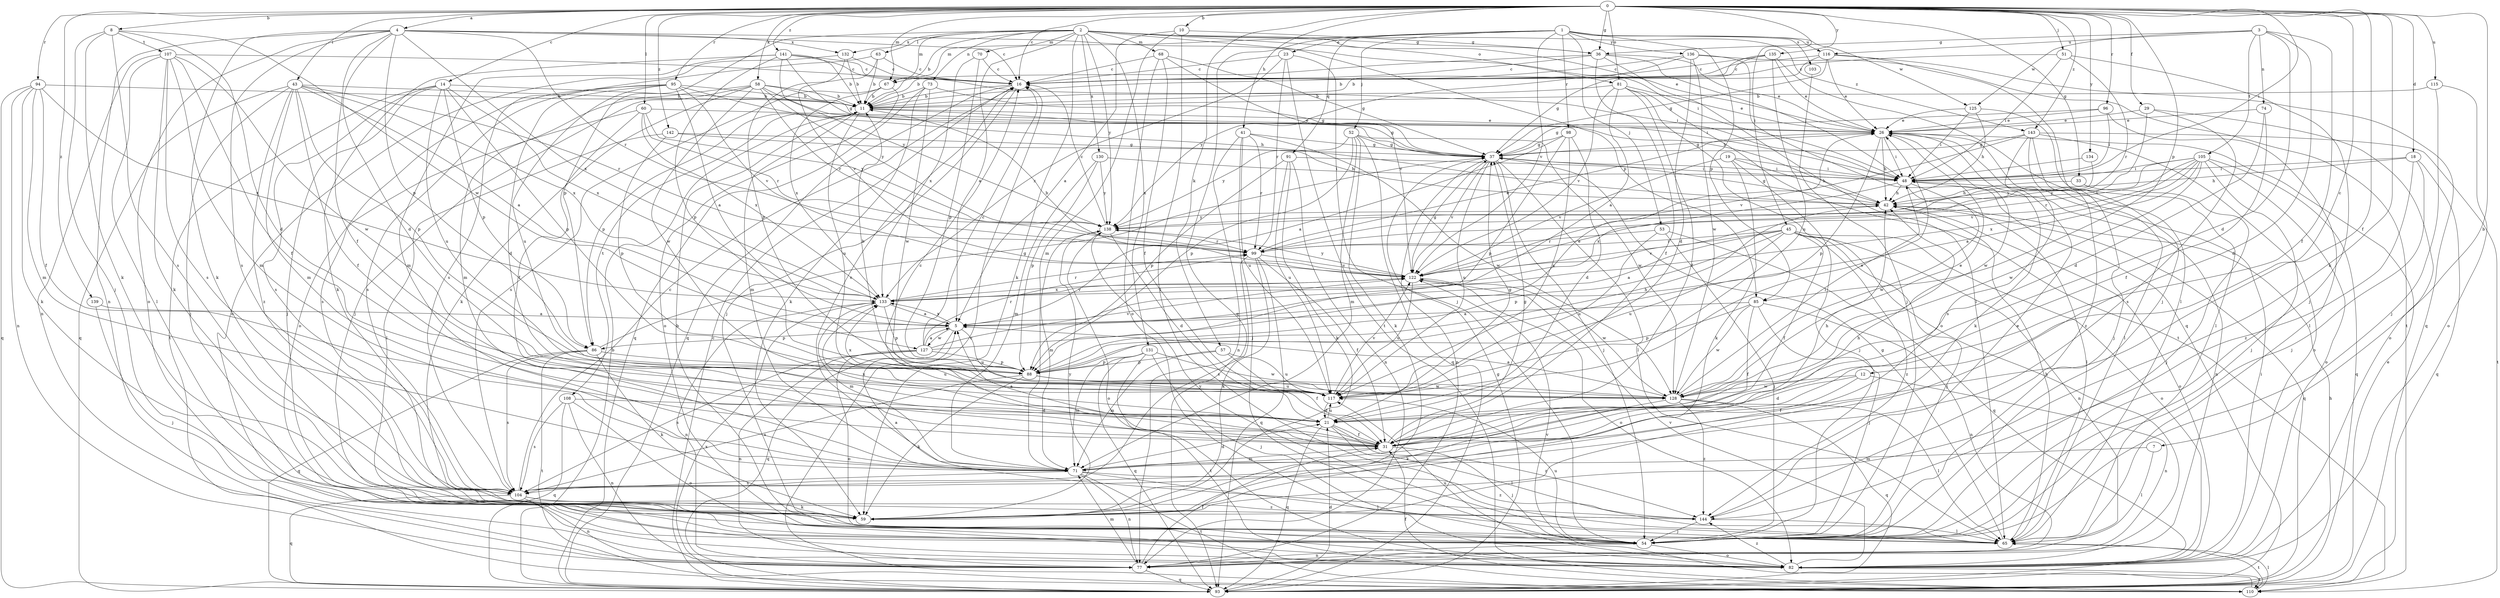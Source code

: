 strict digraph  {
0;
1;
2;
3;
4;
5;
7;
8;
10;
11;
12;
14;
16;
18;
19;
21;
23;
26;
29;
31;
33;
36;
37;
41;
42;
43;
45;
48;
51;
52;
53;
54;
57;
58;
59;
60;
63;
65;
67;
68;
70;
71;
73;
74;
77;
81;
82;
85;
86;
88;
91;
93;
94;
95;
96;
98;
99;
103;
104;
105;
107;
108;
110;
115;
116;
117;
122;
125;
127;
128;
130;
131;
132;
133;
134;
135;
136;
138;
139;
141;
142;
143;
144;
0 -> 4  [label=a];
0 -> 7  [label=b];
0 -> 8  [label=b];
0 -> 10  [label=b];
0 -> 12  [label=c];
0 -> 14  [label=c];
0 -> 16  [label=c];
0 -> 18  [label=d];
0 -> 29  [label=f];
0 -> 31  [label=f];
0 -> 33  [label=g];
0 -> 36  [label=g];
0 -> 41  [label=h];
0 -> 43  [label=i];
0 -> 45  [label=i];
0 -> 48  [label=i];
0 -> 51  [label=j];
0 -> 57  [label=k];
0 -> 58  [label=k];
0 -> 59  [label=k];
0 -> 60  [label=l];
0 -> 67  [label=m];
0 -> 81  [label=o];
0 -> 85  [label=p];
0 -> 94  [label=r];
0 -> 95  [label=r];
0 -> 96  [label=r];
0 -> 115  [label=u];
0 -> 134  [label=y];
0 -> 135  [label=y];
0 -> 139  [label=z];
0 -> 141  [label=z];
0 -> 142  [label=z];
0 -> 143  [label=z];
1 -> 23  [label=e];
1 -> 52  [label=j];
1 -> 53  [label=j];
1 -> 67  [label=m];
1 -> 85  [label=p];
1 -> 91  [label=q];
1 -> 93  [label=q];
1 -> 98  [label=r];
1 -> 103  [label=s];
1 -> 116  [label=u];
1 -> 122  [label=v];
1 -> 125  [label=w];
1 -> 136  [label=y];
2 -> 5  [label=a];
2 -> 11  [label=b];
2 -> 26  [label=e];
2 -> 36  [label=g];
2 -> 59  [label=k];
2 -> 63  [label=l];
2 -> 67  [label=m];
2 -> 68  [label=m];
2 -> 70  [label=m];
2 -> 73  [label=n];
2 -> 81  [label=o];
2 -> 85  [label=p];
2 -> 86  [label=p];
2 -> 130  [label=x];
2 -> 131  [label=x];
2 -> 132  [label=x];
2 -> 138  [label=y];
2 -> 143  [label=z];
3 -> 21  [label=d];
3 -> 31  [label=f];
3 -> 36  [label=g];
3 -> 71  [label=d];
3 -> 74  [label=n];
3 -> 105  [label=t];
3 -> 116  [label=u];
3 -> 125  [label=w];
4 -> 16  [label=c];
4 -> 21  [label=d];
4 -> 31  [label=f];
4 -> 48  [label=i];
4 -> 59  [label=k];
4 -> 77  [label=n];
4 -> 82  [label=o];
4 -> 86  [label=p];
4 -> 99  [label=r];
4 -> 104  [label=s];
4 -> 132  [label=x];
4 -> 133  [label=x];
5 -> 86  [label=p];
5 -> 93  [label=q];
5 -> 117  [label=u];
5 -> 127  [label=w];
5 -> 133  [label=x];
7 -> 65  [label=l];
7 -> 71  [label=m];
8 -> 21  [label=d];
8 -> 54  [label=j];
8 -> 59  [label=k];
8 -> 104  [label=s];
8 -> 107  [label=t];
8 -> 127  [label=w];
10 -> 5  [label=a];
10 -> 36  [label=g];
10 -> 65  [label=l];
10 -> 71  [label=m];
11 -> 26  [label=e];
11 -> 37  [label=g];
11 -> 71  [label=m];
11 -> 86  [label=p];
11 -> 108  [label=t];
11 -> 117  [label=u];
12 -> 21  [label=d];
12 -> 31  [label=f];
12 -> 77  [label=n];
12 -> 128  [label=w];
14 -> 11  [label=b];
14 -> 54  [label=j];
14 -> 86  [label=p];
14 -> 88  [label=p];
14 -> 104  [label=s];
14 -> 110  [label=t];
14 -> 117  [label=u];
14 -> 133  [label=x];
16 -> 11  [label=b];
16 -> 54  [label=j];
16 -> 93  [label=q];
18 -> 42  [label=h];
18 -> 48  [label=i];
18 -> 54  [label=j];
18 -> 93  [label=q];
18 -> 144  [label=z];
19 -> 42  [label=h];
19 -> 48  [label=i];
19 -> 54  [label=j];
19 -> 59  [label=k];
19 -> 122  [label=v];
21 -> 31  [label=f];
21 -> 37  [label=g];
21 -> 65  [label=l];
21 -> 93  [label=q];
21 -> 117  [label=u];
21 -> 144  [label=z];
23 -> 16  [label=c];
23 -> 54  [label=j];
23 -> 99  [label=r];
23 -> 110  [label=t];
23 -> 133  [label=x];
26 -> 37  [label=g];
26 -> 42  [label=h];
26 -> 48  [label=i];
26 -> 59  [label=k];
26 -> 65  [label=l];
26 -> 88  [label=p];
26 -> 128  [label=w];
29 -> 26  [label=e];
29 -> 82  [label=o];
29 -> 104  [label=s];
29 -> 122  [label=v];
31 -> 5  [label=a];
31 -> 16  [label=c];
31 -> 37  [label=g];
31 -> 42  [label=h];
31 -> 54  [label=j];
31 -> 71  [label=m];
31 -> 133  [label=x];
33 -> 42  [label=h];
33 -> 54  [label=j];
36 -> 11  [label=b];
36 -> 16  [label=c];
36 -> 26  [label=e];
36 -> 31  [label=f];
36 -> 48  [label=i];
36 -> 65  [label=l];
37 -> 48  [label=i];
37 -> 54  [label=j];
37 -> 65  [label=l];
37 -> 77  [label=n];
37 -> 117  [label=u];
37 -> 122  [label=v];
41 -> 37  [label=g];
41 -> 54  [label=j];
41 -> 77  [label=n];
41 -> 99  [label=r];
41 -> 117  [label=u];
41 -> 128  [label=w];
42 -> 37  [label=g];
42 -> 82  [label=o];
42 -> 93  [label=q];
42 -> 138  [label=y];
43 -> 5  [label=a];
43 -> 11  [label=b];
43 -> 31  [label=f];
43 -> 54  [label=j];
43 -> 71  [label=m];
43 -> 88  [label=p];
43 -> 93  [label=q];
43 -> 99  [label=r];
43 -> 133  [label=x];
43 -> 144  [label=z];
45 -> 5  [label=a];
45 -> 31  [label=f];
45 -> 54  [label=j];
45 -> 77  [label=n];
45 -> 82  [label=o];
45 -> 88  [label=p];
45 -> 99  [label=r];
45 -> 117  [label=u];
45 -> 122  [label=v];
45 -> 144  [label=z];
48 -> 42  [label=h];
48 -> 65  [label=l];
48 -> 77  [label=n];
48 -> 128  [label=w];
48 -> 133  [label=x];
51 -> 16  [label=c];
51 -> 48  [label=i];
51 -> 54  [label=j];
51 -> 99  [label=r];
52 -> 37  [label=g];
52 -> 59  [label=k];
52 -> 71  [label=m];
52 -> 88  [label=p];
52 -> 93  [label=q];
52 -> 128  [label=w];
52 -> 138  [label=y];
53 -> 54  [label=j];
53 -> 93  [label=q];
53 -> 99  [label=r];
53 -> 117  [label=u];
54 -> 11  [label=b];
54 -> 77  [label=n];
54 -> 82  [label=o];
54 -> 117  [label=u];
57 -> 31  [label=f];
57 -> 71  [label=m];
57 -> 88  [label=p];
57 -> 117  [label=u];
58 -> 11  [label=b];
58 -> 42  [label=h];
58 -> 48  [label=i];
58 -> 54  [label=j];
58 -> 59  [label=k];
58 -> 71  [label=m];
58 -> 99  [label=r];
58 -> 128  [label=w];
58 -> 138  [label=y];
59 -> 138  [label=y];
60 -> 26  [label=e];
60 -> 31  [label=f];
60 -> 99  [label=r];
60 -> 104  [label=s];
60 -> 133  [label=x];
60 -> 138  [label=y];
63 -> 11  [label=b];
63 -> 16  [label=c];
63 -> 88  [label=p];
63 -> 104  [label=s];
65 -> 37  [label=g];
65 -> 42  [label=h];
65 -> 110  [label=t];
65 -> 138  [label=y];
67 -> 11  [label=b];
67 -> 82  [label=o];
67 -> 104  [label=s];
67 -> 133  [label=x];
68 -> 16  [label=c];
68 -> 31  [label=f];
68 -> 37  [label=g];
68 -> 82  [label=o];
68 -> 122  [label=v];
70 -> 16  [label=c];
70 -> 88  [label=p];
70 -> 133  [label=x];
71 -> 16  [label=c];
71 -> 21  [label=d];
71 -> 42  [label=h];
71 -> 65  [label=l];
71 -> 77  [label=n];
71 -> 104  [label=s];
71 -> 110  [label=t];
71 -> 144  [label=z];
73 -> 11  [label=b];
73 -> 37  [label=g];
73 -> 59  [label=k];
73 -> 93  [label=q];
73 -> 128  [label=w];
74 -> 21  [label=d];
74 -> 26  [label=e];
74 -> 31  [label=f];
77 -> 31  [label=f];
77 -> 71  [label=m];
77 -> 93  [label=q];
81 -> 5  [label=a];
81 -> 11  [label=b];
81 -> 26  [label=e];
81 -> 31  [label=f];
81 -> 82  [label=o];
81 -> 110  [label=t];
81 -> 122  [label=v];
82 -> 48  [label=i];
82 -> 110  [label=t];
82 -> 117  [label=u];
82 -> 122  [label=v];
82 -> 144  [label=z];
85 -> 5  [label=a];
85 -> 31  [label=f];
85 -> 54  [label=j];
85 -> 77  [label=n];
85 -> 88  [label=p];
85 -> 128  [label=w];
86 -> 37  [label=g];
86 -> 59  [label=k];
86 -> 93  [label=q];
86 -> 104  [label=s];
86 -> 110  [label=t];
86 -> 117  [label=u];
88 -> 11  [label=b];
88 -> 42  [label=h];
88 -> 59  [label=k];
88 -> 104  [label=s];
88 -> 117  [label=u];
88 -> 128  [label=w];
91 -> 48  [label=i];
91 -> 59  [label=k];
91 -> 77  [label=n];
91 -> 88  [label=p];
91 -> 117  [label=u];
93 -> 11  [label=b];
93 -> 16  [label=c];
93 -> 21  [label=d];
93 -> 26  [label=e];
93 -> 37  [label=g];
93 -> 42  [label=h];
93 -> 133  [label=x];
94 -> 11  [label=b];
94 -> 31  [label=f];
94 -> 59  [label=k];
94 -> 71  [label=m];
94 -> 77  [label=n];
94 -> 93  [label=q];
94 -> 133  [label=x];
95 -> 5  [label=a];
95 -> 11  [label=b];
95 -> 21  [label=d];
95 -> 42  [label=h];
95 -> 82  [label=o];
95 -> 104  [label=s];
95 -> 117  [label=u];
95 -> 122  [label=v];
96 -> 26  [label=e];
96 -> 37  [label=g];
96 -> 48  [label=i];
96 -> 65  [label=l];
98 -> 5  [label=a];
98 -> 21  [label=d];
98 -> 37  [label=g];
98 -> 88  [label=p];
98 -> 117  [label=u];
99 -> 26  [label=e];
99 -> 31  [label=f];
99 -> 59  [label=k];
99 -> 93  [label=q];
99 -> 104  [label=s];
99 -> 122  [label=v];
103 -> 54  [label=j];
104 -> 16  [label=c];
104 -> 59  [label=k];
104 -> 77  [label=n];
104 -> 93  [label=q];
104 -> 144  [label=z];
105 -> 5  [label=a];
105 -> 48  [label=i];
105 -> 54  [label=j];
105 -> 82  [label=o];
105 -> 93  [label=q];
105 -> 99  [label=r];
105 -> 122  [label=v];
105 -> 128  [label=w];
105 -> 133  [label=x];
105 -> 138  [label=y];
107 -> 16  [label=c];
107 -> 31  [label=f];
107 -> 59  [label=k];
107 -> 65  [label=l];
107 -> 71  [label=m];
107 -> 77  [label=n];
107 -> 104  [label=s];
107 -> 128  [label=w];
108 -> 21  [label=d];
108 -> 77  [label=n];
108 -> 82  [label=o];
108 -> 93  [label=q];
108 -> 104  [label=s];
110 -> 16  [label=c];
110 -> 31  [label=f];
110 -> 65  [label=l];
110 -> 122  [label=v];
115 -> 11  [label=b];
115 -> 54  [label=j];
115 -> 82  [label=o];
116 -> 11  [label=b];
116 -> 16  [label=c];
116 -> 26  [label=e];
116 -> 37  [label=g];
116 -> 54  [label=j];
116 -> 93  [label=q];
117 -> 21  [label=d];
117 -> 26  [label=e];
117 -> 122  [label=v];
117 -> 133  [label=x];
122 -> 11  [label=b];
122 -> 37  [label=g];
122 -> 82  [label=o];
122 -> 117  [label=u];
122 -> 128  [label=w];
122 -> 133  [label=x];
122 -> 138  [label=y];
125 -> 26  [label=e];
125 -> 42  [label=h];
125 -> 48  [label=i];
125 -> 65  [label=l];
127 -> 5  [label=a];
127 -> 16  [label=c];
127 -> 26  [label=e];
127 -> 77  [label=n];
127 -> 82  [label=o];
127 -> 88  [label=p];
127 -> 99  [label=r];
127 -> 104  [label=s];
127 -> 122  [label=v];
128 -> 5  [label=a];
128 -> 26  [label=e];
128 -> 48  [label=i];
128 -> 59  [label=k];
128 -> 65  [label=l];
128 -> 93  [label=q];
128 -> 144  [label=z];
130 -> 48  [label=i];
130 -> 71  [label=m];
130 -> 88  [label=p];
130 -> 138  [label=y];
131 -> 54  [label=j];
131 -> 71  [label=m];
131 -> 88  [label=p];
131 -> 93  [label=q];
131 -> 110  [label=t];
131 -> 128  [label=w];
132 -> 11  [label=b];
132 -> 16  [label=c];
132 -> 82  [label=o];
132 -> 122  [label=v];
133 -> 5  [label=a];
133 -> 71  [label=m];
133 -> 77  [label=n];
133 -> 88  [label=p];
133 -> 99  [label=r];
133 -> 122  [label=v];
134 -> 48  [label=i];
134 -> 138  [label=y];
135 -> 11  [label=b];
135 -> 16  [label=c];
135 -> 26  [label=e];
135 -> 37  [label=g];
135 -> 65  [label=l];
135 -> 117  [label=u];
136 -> 16  [label=c];
136 -> 21  [label=d];
136 -> 93  [label=q];
136 -> 110  [label=t];
136 -> 128  [label=w];
136 -> 138  [label=y];
138 -> 16  [label=c];
138 -> 21  [label=d];
138 -> 71  [label=m];
138 -> 82  [label=o];
138 -> 99  [label=r];
139 -> 5  [label=a];
139 -> 54  [label=j];
141 -> 11  [label=b];
141 -> 16  [label=c];
141 -> 37  [label=g];
141 -> 48  [label=i];
141 -> 59  [label=k];
141 -> 71  [label=m];
141 -> 88  [label=p];
141 -> 138  [label=y];
142 -> 37  [label=g];
142 -> 42  [label=h];
142 -> 65  [label=l];
142 -> 88  [label=p];
143 -> 37  [label=g];
143 -> 54  [label=j];
143 -> 82  [label=o];
143 -> 104  [label=s];
143 -> 110  [label=t];
143 -> 122  [label=v];
143 -> 144  [label=z];
144 -> 5  [label=a];
144 -> 26  [label=e];
144 -> 54  [label=j];
144 -> 65  [label=l];
}
